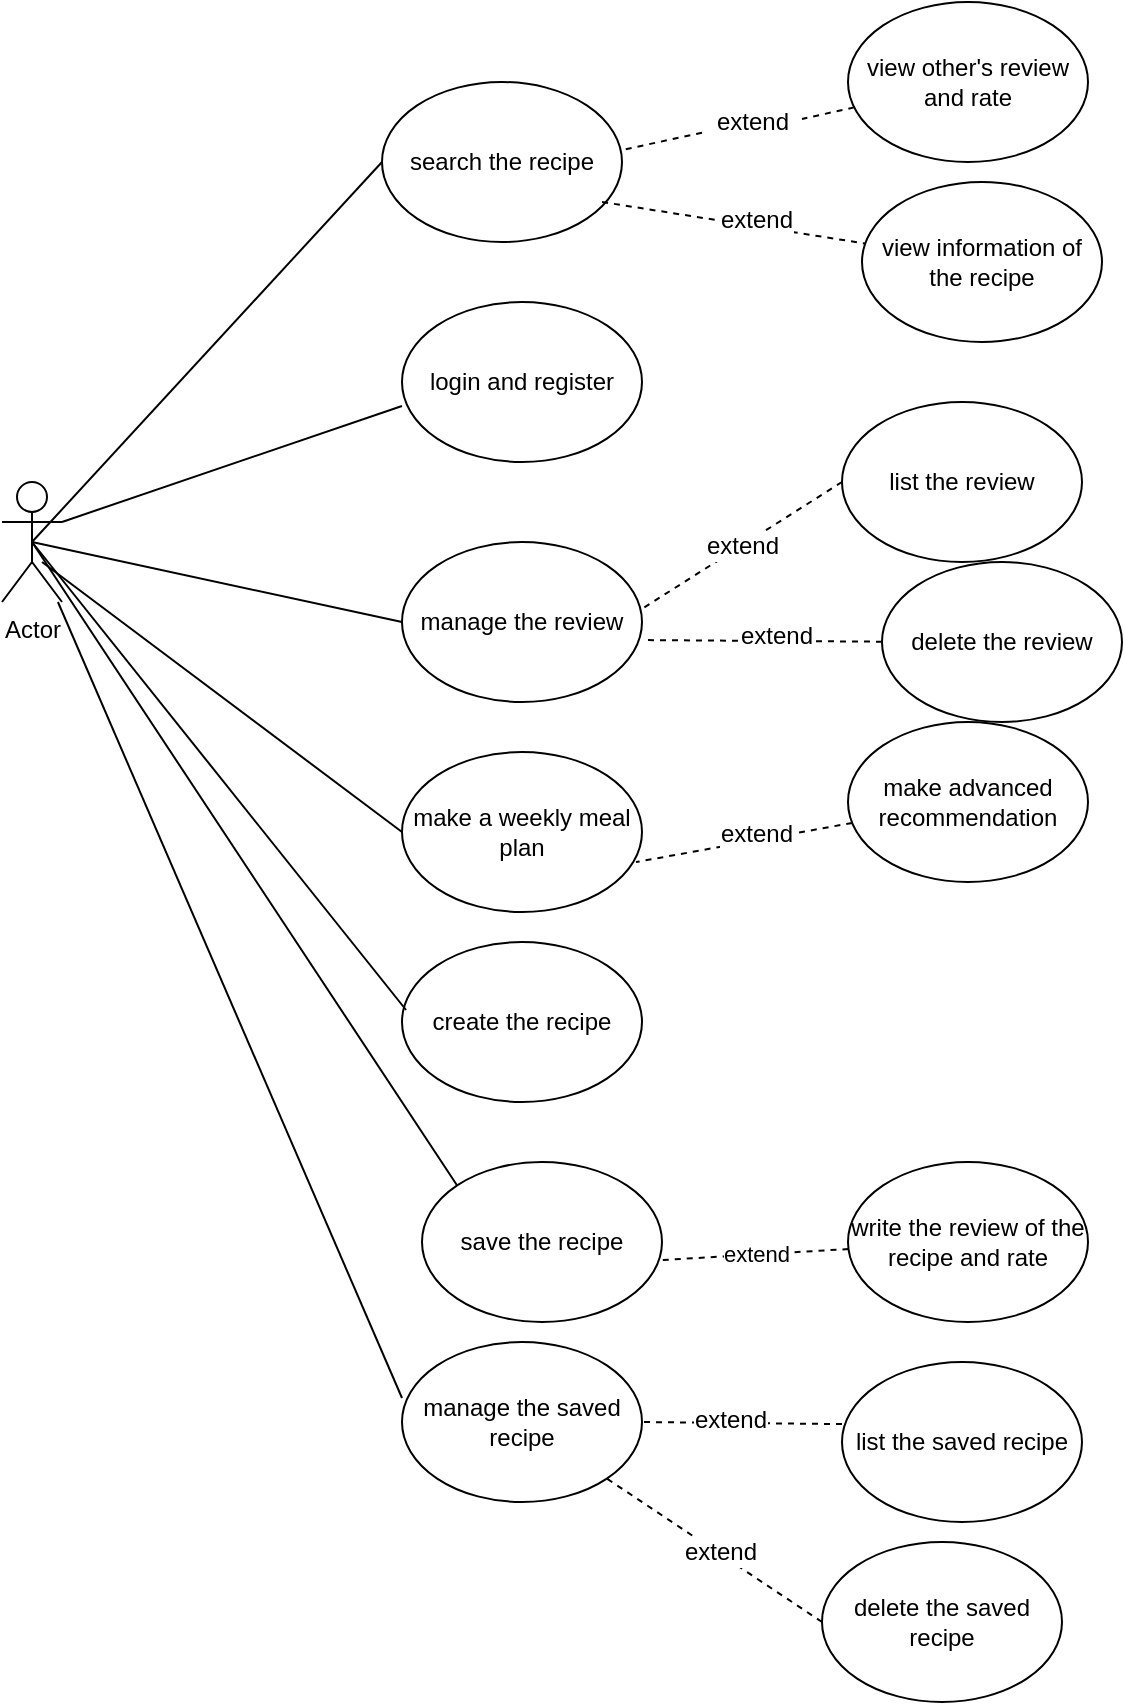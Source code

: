 <mxfile version="12.2.9" type="github" pages="1">
  <diagram id="Bw5xsWEdGbu48Ygzj_-n" name="Page-1">
    <mxGraphModel dx="982" dy="1646" grid="1" gridSize="10" guides="1" tooltips="1" connect="1" arrows="1" fold="1" page="1" pageScale="1" pageWidth="827" pageHeight="1169" math="0" shadow="0">
      <root>
        <mxCell id="0"/>
        <mxCell id="1" parent="0"/>
        <mxCell id="bjBqQtMSp6dqoQxwANr6-1" value="Actor" style="shape=umlActor;verticalLabelPosition=bottom;labelBackgroundColor=#ffffff;verticalAlign=top;html=1;outlineConnect=0;" parent="1" vertex="1">
          <mxGeometry x="50" y="190" width="30" height="60" as="geometry"/>
        </mxCell>
        <mxCell id="bjBqQtMSp6dqoQxwANr6-2" value="login and register" style="ellipse;whiteSpace=wrap;html=1;" parent="1" vertex="1">
          <mxGeometry x="250" y="100" width="120" height="80" as="geometry"/>
        </mxCell>
        <mxCell id="bjBqQtMSp6dqoQxwANr6-3" value="" style="endArrow=none;html=1;entryX=0;entryY=0.65;entryDx=0;entryDy=0;entryPerimeter=0;exitX=1;exitY=0.333;exitDx=0;exitDy=0;exitPerimeter=0;" parent="1" source="bjBqQtMSp6dqoQxwANr6-1" target="bjBqQtMSp6dqoQxwANr6-2" edge="1">
          <mxGeometry width="50" height="50" relative="1" as="geometry">
            <mxPoint x="50" y="380" as="sourcePoint"/>
            <mxPoint x="100" y="330" as="targetPoint"/>
          </mxGeometry>
        </mxCell>
        <mxCell id="bjBqQtMSp6dqoQxwANr6-4" value="manage the review" style="ellipse;whiteSpace=wrap;html=1;" parent="1" vertex="1">
          <mxGeometry x="250" y="220" width="120" height="80" as="geometry"/>
        </mxCell>
        <mxCell id="bjBqQtMSp6dqoQxwANr6-5" value="" style="endArrow=none;html=1;exitX=0;exitY=0.5;exitDx=0;exitDy=0;" parent="1" source="bjBqQtMSp6dqoQxwANr6-4" edge="1">
          <mxGeometry width="50" height="50" relative="1" as="geometry">
            <mxPoint x="50" y="480" as="sourcePoint"/>
            <mxPoint x="65" y="220" as="targetPoint"/>
          </mxGeometry>
        </mxCell>
        <mxCell id="bjBqQtMSp6dqoQxwANr6-10" value="list the review" style="ellipse;whiteSpace=wrap;html=1;" parent="1" vertex="1">
          <mxGeometry x="470" y="150" width="120" height="80" as="geometry"/>
        </mxCell>
        <mxCell id="bjBqQtMSp6dqoQxwANr6-12" value="delete the review" style="ellipse;whiteSpace=wrap;html=1;" parent="1" vertex="1">
          <mxGeometry x="490" y="230" width="120" height="80" as="geometry"/>
        </mxCell>
        <mxCell id="bjBqQtMSp6dqoQxwANr6-16" value="search the recipe" style="ellipse;whiteSpace=wrap;html=1;" parent="1" vertex="1">
          <mxGeometry x="240" y="-10" width="120" height="80" as="geometry"/>
        </mxCell>
        <mxCell id="bjBqQtMSp6dqoQxwANr6-17" value="" style="endArrow=none;html=1;entryX=0.5;entryY=0.5;entryDx=0;entryDy=0;entryPerimeter=0;exitX=0;exitY=0.5;exitDx=0;exitDy=0;" parent="1" source="bjBqQtMSp6dqoQxwANr6-16" target="bjBqQtMSp6dqoQxwANr6-1" edge="1">
          <mxGeometry width="50" height="50" relative="1" as="geometry">
            <mxPoint x="50" y="670" as="sourcePoint"/>
            <mxPoint x="100" y="620" as="targetPoint"/>
          </mxGeometry>
        </mxCell>
        <mxCell id="bjBqQtMSp6dqoQxwANr6-18" value="save the recipe" style="ellipse;whiteSpace=wrap;html=1;" parent="1" vertex="1">
          <mxGeometry x="260" y="530" width="120" height="80" as="geometry"/>
        </mxCell>
        <mxCell id="bjBqQtMSp6dqoQxwANr6-19" value="" style="endArrow=none;html=1;exitX=0;exitY=0;exitDx=0;exitDy=0;entryX=0.5;entryY=0.5;entryDx=0;entryDy=0;entryPerimeter=0;" parent="1" source="bjBqQtMSp6dqoQxwANr6-18" target="bjBqQtMSp6dqoQxwANr6-1" edge="1">
          <mxGeometry width="50" height="50" relative="1" as="geometry">
            <mxPoint x="50" y="670" as="sourcePoint"/>
            <mxPoint x="50" y="280" as="targetPoint"/>
          </mxGeometry>
        </mxCell>
        <mxCell id="bjBqQtMSp6dqoQxwANr6-20" value="create the recipe" style="ellipse;whiteSpace=wrap;html=1;" parent="1" vertex="1">
          <mxGeometry x="250" y="420" width="120" height="80" as="geometry"/>
        </mxCell>
        <mxCell id="bjBqQtMSp6dqoQxwANr6-21" value="" style="endArrow=none;html=1;entryX=0.017;entryY=0.425;entryDx=0;entryDy=0;entryPerimeter=0;exitX=0.5;exitY=0.5;exitDx=0;exitDy=0;exitPerimeter=0;" parent="1" source="bjBqQtMSp6dqoQxwANr6-1" target="bjBqQtMSp6dqoQxwANr6-20" edge="1">
          <mxGeometry width="50" height="50" relative="1" as="geometry">
            <mxPoint x="70" y="230" as="sourcePoint"/>
            <mxPoint x="100" y="710" as="targetPoint"/>
          </mxGeometry>
        </mxCell>
        <mxCell id="bjBqQtMSp6dqoQxwANr6-25" value="view information of the recipe" style="ellipse;whiteSpace=wrap;html=1;" parent="1" vertex="1">
          <mxGeometry x="480" y="40" width="120" height="80" as="geometry"/>
        </mxCell>
        <mxCell id="bjBqQtMSp6dqoQxwANr6-26" value="" style="endArrow=none;dashed=1;html=1;exitX=0.917;exitY=0.75;exitDx=0;exitDy=0;exitPerimeter=0;" parent="1" source="bjBqQtMSp6dqoQxwANr6-16" target="bjBqQtMSp6dqoQxwANr6-25" edge="1">
          <mxGeometry width="50" height="50" relative="1" as="geometry">
            <mxPoint x="380" y="160" as="sourcePoint"/>
            <mxPoint x="100" y="710" as="targetPoint"/>
          </mxGeometry>
        </mxCell>
        <mxCell id="bjBqQtMSp6dqoQxwANr6-37" value="extend" style="text;html=1;align=center;verticalAlign=middle;resizable=0;points=[];;labelBackgroundColor=#ffffff;" parent="bjBqQtMSp6dqoQxwANr6-26" vertex="1" connectable="0">
          <mxGeometry x="0.164" y="3" relative="1" as="geometry">
            <mxPoint as="offset"/>
          </mxGeometry>
        </mxCell>
        <mxCell id="bjBqQtMSp6dqoQxwANr6-27" value="" style="endArrow=none;dashed=1;html=1;entryX=1;entryY=0.425;entryDx=0;entryDy=0;entryPerimeter=0;" parent="1" source="bjBqQtMSp6dqoQxwANr6-33" target="bjBqQtMSp6dqoQxwANr6-16" edge="1">
          <mxGeometry width="50" height="50" relative="1" as="geometry">
            <mxPoint x="430" y="220" as="sourcePoint"/>
            <mxPoint x="100" y="710" as="targetPoint"/>
          </mxGeometry>
        </mxCell>
        <mxCell id="bjBqQtMSp6dqoQxwANr6-28" value="view other&#39;s review and rate" style="ellipse;whiteSpace=wrap;html=1;" parent="1" vertex="1">
          <mxGeometry x="473" y="-50" width="120" height="80" as="geometry"/>
        </mxCell>
        <mxCell id="bjBqQtMSp6dqoQxwANr6-29" value="write the review of the recipe and rate" style="ellipse;whiteSpace=wrap;html=1;" parent="1" vertex="1">
          <mxGeometry x="473" y="530" width="120" height="80" as="geometry"/>
        </mxCell>
        <mxCell id="bjBqQtMSp6dqoQxwANr6-31" value="make a weekly meal plan" style="ellipse;whiteSpace=wrap;html=1;" parent="1" vertex="1">
          <mxGeometry x="250" y="325" width="120" height="80" as="geometry"/>
        </mxCell>
        <mxCell id="bjBqQtMSp6dqoQxwANr6-32" value="" style="endArrow=none;html=1;exitX=0;exitY=0.5;exitDx=0;exitDy=0;" parent="1" source="bjBqQtMSp6dqoQxwANr6-31" edge="1">
          <mxGeometry width="50" height="50" relative="1" as="geometry">
            <mxPoint x="50" y="800" as="sourcePoint"/>
            <mxPoint x="70" y="230" as="targetPoint"/>
          </mxGeometry>
        </mxCell>
        <mxCell id="bjBqQtMSp6dqoQxwANr6-33" value="extend" style="text;html=1;align=center;verticalAlign=middle;resizable=0;points=[];;autosize=1;" parent="1" vertex="1">
          <mxGeometry x="400" width="50" height="20" as="geometry"/>
        </mxCell>
        <mxCell id="bjBqQtMSp6dqoQxwANr6-34" value="" style="endArrow=none;dashed=1;html=1;entryX=1;entryY=0.425;entryDx=0;entryDy=0;entryPerimeter=0;" parent="1" source="bjBqQtMSp6dqoQxwANr6-28" target="bjBqQtMSp6dqoQxwANr6-33" edge="1">
          <mxGeometry width="50" height="50" relative="1" as="geometry">
            <mxPoint x="460.664" y="55.934" as="sourcePoint"/>
            <mxPoint x="380" y="64" as="targetPoint"/>
          </mxGeometry>
        </mxCell>
        <mxCell id="bjBqQtMSp6dqoQxwANr6-40" value="" style="endArrow=none;dashed=1;html=1;entryX=0.992;entryY=0.425;entryDx=0;entryDy=0;entryPerimeter=0;exitX=0;exitY=0.5;exitDx=0;exitDy=0;" parent="1" source="bjBqQtMSp6dqoQxwANr6-10" target="bjBqQtMSp6dqoQxwANr6-4" edge="1">
          <mxGeometry width="50" height="50" relative="1" as="geometry">
            <mxPoint x="50" y="760" as="sourcePoint"/>
            <mxPoint x="100" y="710" as="targetPoint"/>
          </mxGeometry>
        </mxCell>
        <mxCell id="bjBqQtMSp6dqoQxwANr6-45" value="extend" style="text;html=1;align=center;verticalAlign=middle;resizable=0;points=[];;labelBackgroundColor=#ffffff;" parent="bjBqQtMSp6dqoQxwANr6-40" vertex="1" connectable="0">
          <mxGeometry x="-0.017" relative="1" as="geometry">
            <mxPoint as="offset"/>
          </mxGeometry>
        </mxCell>
        <mxCell id="bjBqQtMSp6dqoQxwANr6-41" value="" style="endArrow=none;dashed=1;html=1;entryX=1;entryY=0.613;entryDx=0;entryDy=0;entryPerimeter=0;" parent="1" source="bjBqQtMSp6dqoQxwANr6-12" target="bjBqQtMSp6dqoQxwANr6-4" edge="1">
          <mxGeometry width="50" height="50" relative="1" as="geometry">
            <mxPoint x="483" y="260" as="sourcePoint"/>
            <mxPoint x="379.04" y="294" as="targetPoint"/>
          </mxGeometry>
        </mxCell>
        <mxCell id="bjBqQtMSp6dqoQxwANr6-44" value="extend" style="text;html=1;align=center;verticalAlign=middle;resizable=0;points=[];;labelBackgroundColor=#ffffff;" parent="bjBqQtMSp6dqoQxwANr6-41" vertex="1" connectable="0">
          <mxGeometry x="-0.11" y="-3" relative="1" as="geometry">
            <mxPoint as="offset"/>
          </mxGeometry>
        </mxCell>
        <mxCell id="bjBqQtMSp6dqoQxwANr6-52" value="extend" style="endArrow=none;dashed=1;html=1;entryX=1;entryY=0.613;entryDx=0;entryDy=0;entryPerimeter=0;" parent="1" source="bjBqQtMSp6dqoQxwANr6-29" target="bjBqQtMSp6dqoQxwANr6-18" edge="1">
          <mxGeometry width="50" height="50" relative="1" as="geometry">
            <mxPoint x="50" y="760" as="sourcePoint"/>
            <mxPoint x="100" y="710" as="targetPoint"/>
          </mxGeometry>
        </mxCell>
        <mxCell id="bjBqQtMSp6dqoQxwANr6-53" value="manage the saved recipe" style="ellipse;whiteSpace=wrap;html=1;" parent="1" vertex="1">
          <mxGeometry x="250" y="620" width="120" height="80" as="geometry"/>
        </mxCell>
        <mxCell id="bjBqQtMSp6dqoQxwANr6-54" value="" style="endArrow=none;html=1;exitX=0;exitY=0.35;exitDx=0;exitDy=0;exitPerimeter=0;" parent="1" source="bjBqQtMSp6dqoQxwANr6-53" target="bjBqQtMSp6dqoQxwANr6-1" edge="1">
          <mxGeometry width="50" height="50" relative="1" as="geometry">
            <mxPoint x="50" y="770" as="sourcePoint"/>
            <mxPoint x="100" y="720" as="targetPoint"/>
          </mxGeometry>
        </mxCell>
        <mxCell id="bjBqQtMSp6dqoQxwANr6-55" value="" style="endArrow=none;dashed=1;html=1;entryX=1;entryY=0.5;entryDx=0;entryDy=0;exitX=0;exitY=0.388;exitDx=0;exitDy=0;exitPerimeter=0;" parent="1" source="bjBqQtMSp6dqoQxwANr6-56" target="bjBqQtMSp6dqoQxwANr6-53" edge="1">
          <mxGeometry width="50" height="50" relative="1" as="geometry">
            <mxPoint x="450" y="660" as="sourcePoint"/>
            <mxPoint x="100" y="720" as="targetPoint"/>
          </mxGeometry>
        </mxCell>
        <mxCell id="bjBqQtMSp6dqoQxwANr6-61" value="extend" style="text;html=1;align=center;verticalAlign=middle;resizable=0;points=[];;labelBackgroundColor=#ffffff;" parent="bjBqQtMSp6dqoQxwANr6-55" vertex="1" connectable="0">
          <mxGeometry x="0.12" y="-2" relative="1" as="geometry">
            <mxPoint as="offset"/>
          </mxGeometry>
        </mxCell>
        <mxCell id="bjBqQtMSp6dqoQxwANr6-56" value="list the saved recipe" style="ellipse;whiteSpace=wrap;html=1;" parent="1" vertex="1">
          <mxGeometry x="470" y="630" width="120" height="80" as="geometry"/>
        </mxCell>
        <mxCell id="bjBqQtMSp6dqoQxwANr6-57" value="delete the saved recipe" style="ellipse;whiteSpace=wrap;html=1;" parent="1" vertex="1">
          <mxGeometry x="460" y="720" width="120" height="80" as="geometry"/>
        </mxCell>
        <mxCell id="bjBqQtMSp6dqoQxwANr6-60" value="" style="endArrow=none;dashed=1;html=1;entryX=1;entryY=1;entryDx=0;entryDy=0;exitX=0;exitY=0.5;exitDx=0;exitDy=0;" parent="1" source="bjBqQtMSp6dqoQxwANr6-57" target="bjBqQtMSp6dqoQxwANr6-53" edge="1">
          <mxGeometry width="50" height="50" relative="1" as="geometry">
            <mxPoint x="50" y="870" as="sourcePoint"/>
            <mxPoint x="100" y="820" as="targetPoint"/>
          </mxGeometry>
        </mxCell>
        <mxCell id="bjBqQtMSp6dqoQxwANr6-62" value="extend" style="text;html=1;align=center;verticalAlign=middle;resizable=0;points=[];;labelBackgroundColor=#ffffff;" parent="bjBqQtMSp6dqoQxwANr6-60" vertex="1" connectable="0">
          <mxGeometry x="-0.043" y="-1" relative="1" as="geometry">
            <mxPoint as="offset"/>
          </mxGeometry>
        </mxCell>
        <mxCell id="1txh4QhzGIP9jXSgnhpk-3" value="make advanced recommendation" style="ellipse;whiteSpace=wrap;html=1;" parent="1" vertex="1">
          <mxGeometry x="473" y="310" width="120" height="80" as="geometry"/>
        </mxCell>
        <mxCell id="1txh4QhzGIP9jXSgnhpk-4" value="" style="endArrow=none;dashed=1;html=1;entryX=1;entryY=0.613;entryDx=0;entryDy=0;entryPerimeter=0;" parent="1" source="1txh4QhzGIP9jXSgnhpk-3" edge="1">
          <mxGeometry width="50" height="50" relative="1" as="geometry">
            <mxPoint x="480" y="371" as="sourcePoint"/>
            <mxPoint x="367" y="380.04" as="targetPoint"/>
          </mxGeometry>
        </mxCell>
        <mxCell id="1txh4QhzGIP9jXSgnhpk-5" value="extend" style="text;html=1;align=center;verticalAlign=middle;resizable=0;points=[];;labelBackgroundColor=#ffffff;" parent="1txh4QhzGIP9jXSgnhpk-4" vertex="1" connectable="0">
          <mxGeometry x="-0.11" y="-3" relative="1" as="geometry">
            <mxPoint as="offset"/>
          </mxGeometry>
        </mxCell>
      </root>
    </mxGraphModel>
  </diagram>
</mxfile>
